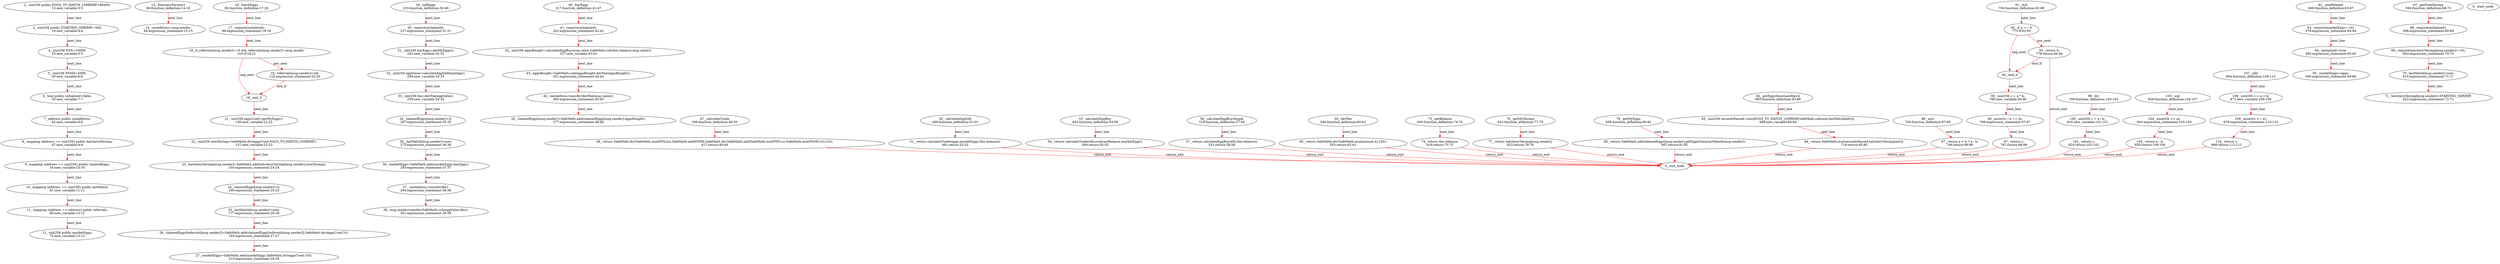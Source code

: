 digraph  {
13 [label="2_ uint256 public EGGS_TO_HATCH_1SHRIMP=86400;\n13-new_variable-3-3", type_label=new_variable];
19 [label="3_ uint256 public STARTING_SHRIMP=300;\n19-new_variable-4-4", type_label=new_variable];
25 [label="4_ uint256 PSN=10000;\n25-new_variable-5-5", type_label=new_variable];
30 [label="5_ uint256 PSNH=5000;\n30-new_variable-6-6", type_label=new_variable];
35 [label="6_ bool public initialized=false;\n35-new_variable-7-7", type_label=new_variable];
42 [label="7_ address public ceoAddress;\n42-new_variable-8-8", type_label=new_variable];
47 [label="8_ mapping (address => uint256) public hatcheryShrimp;\n47-new_variable-9-9", type_label=new_variable];
54 [label="9_ mapping (address => uint256) public claimedEggs;\n54-new_variable-10-10", type_label=new_variable];
61 [label="10_ mapping (address => uint256) public lastHatch;\n61-new_variable-11-11", type_label=new_variable];
68 [label="11_ mapping (address => address) public referrals;\n68-new_variable-12-12", type_label=new_variable];
75 [label="12_ uint256 public marketEggs;\n75-new_variable-13-13", type_label=new_variable];
80 [label="13_ DinosaurFarmer2\n80-function_definition-14-16", type_label=function_definition];
84 [label="14_ ceoAddress=msg.sender;\n84-expression_statement-15-15", type_label=expression_statement];
90 [label="16_ hatchEggs\n90-function_definition-17-29", type_label=function_definition];
98 [label="17_ require(initialized);\n98-expression_statement-18-18", type_label=expression_statement];
103 [label="18_ if_referrals[msg.sender]==0 && referrals[msg.sender]!=msg.sender\n103-if-19-21", type_label=if];
986 [label="18_ end_if", type_label=end_if];
122 [label="19_ referrals[msg.sender]=ref;\n122-expression_statement-20-20", type_label=expression_statement];
130 [label="21_ uint256 eggsUsed=getMyEggs();\n130-new_variable-22-22", type_label=new_variable];
137 [label="22_ uint256 newShrimp=SafeMath.div(eggsUsed,EGGS_TO_HATCH_1SHRIMP);\n137-new_variable-23-23", type_label=new_variable];
150 [label="23_ hatcheryShrimp[msg.sender]=SafeMath.add(hatcheryShrimp[msg.sender],newShrimp);\n150-expression_statement-24-24", type_label=expression_statement];
169 [label="24_ claimedEggs[msg.sender]=0;\n169-expression_statement-25-25", type_label=expression_statement];
177 [label="25_ lastHatch[msg.sender]=now;\n177-expression_statement-26-26", type_label=expression_statement];
185 [label="26_ claimedEggs[referrals[msg.sender]]=SafeMath.add(claimedEggs[referrals[msg.sender]],SafeMath.div(eggsUsed,5));\n185-expression_statement-27-27", type_label=expression_statement];
215 [label="27_ marketEggs=SafeMath.add(marketEggs,SafeMath.div(eggsUsed,10));\n215-expression_statement-28-28", type_label=expression_statement];
233 [label="29_ sellEggs\n233-function_definition-30-40", type_label=function_definition];
237 [label="30_ require(initialized);\n237-expression_statement-31-31", type_label=expression_statement];
242 [label="31_ uint256 hasEggs=getMyEggs();\n242-new_variable-32-32", type_label=new_variable];
249 [label="32_ uint256 eggValue=calculateEggSell(hasEggs);\n249-new_variable-33-33", type_label=new_variable];
258 [label="33_ uint256 fee=devFee(eggValue);\n258-new_variable-34-34", type_label=new_variable];
267 [label="34_ claimedEggs[msg.sender]=0;\n267-expression_statement-35-35", type_label=expression_statement];
275 [label="35_ lastHatch[msg.sender]=now;\n275-expression_statement-36-36", type_label=expression_statement];
283 [label="36_ marketEggs=SafeMath.add(marketEggs,hasEggs);\n283-expression_statement-37-37", type_label=expression_statement];
294 [label="37_ ceoAddress.transfer(fee);\n294-expression_statement-38-38", type_label=expression_statement];
301 [label="38_ msg.sender.transfer(SafeMath.sub(eggValue,fee));\n301-expression_statement-39-39", type_label=expression_statement];
317 [label="40_ buyEggs\n317-function_definition-41-47", type_label=function_definition];
322 [label="41_ require(initialized);\n322-expression_statement-42-42", type_label=expression_statement];
327 [label="42_ uint256 eggsBought=calculateEggBuy(msg.value,SafeMath.sub(this.balance,msg.value));\n327-new_variable-43-43", type_label=new_variable];
351 [label="43_ eggsBought=SafeMath.sub(eggsBought,devFee(eggsBought));\n351-expression_statement-44-44", type_label=expression_statement];
365 [label="44_ ceoAddress.transfer(devFee(msg.value));\n365-expression_statement-45-45", type_label=expression_statement];
377 [label="45_ claimedEggs[msg.sender]=SafeMath.add(claimedEggs[msg.sender],eggsBought);\n377-expression_statement-46-46", type_label=expression_statement];
396 [label="47_ calculateTrade\n396-function_definition-48-50", type_label=function_definition];
417 [label="48_ return SafeMath.div(SafeMath.mul(PSN,bs),SafeMath.add(PSNH,SafeMath.div(SafeMath.add(SafeMath.mul(PSN,rs),SafeMath.mul(PSNH,rt)),rt)));\n417-return-49-49", type_label=return];
468 [label="50_ calculateEggSell\n468-function_definition-51-53", type_label=function_definition];
481 [label="51_ return calculateTrade(eggs,marketEggs,this.balance);\n481-return-52-52", type_label=return];
492 [label="53_ calculateEggBuy\n492-function_definition-54-56", type_label=function_definition];
509 [label="54_ return calculateTrade(eth,contractBalance,marketEggs);\n509-return-55-55", type_label=return];
518 [label="56_ calculateEggBuySimple\n518-function_definition-57-59", type_label=function_definition];
531 [label="57_ return calculateEggBuy(eth,this.balance);\n531-return-58-58", type_label=return];
540 [label="59_ devFee\n540-function_definition-60-62", type_label=function_definition];
553 [label="60_ return SafeMath.div(SafeMath.mul(amount,4),100);\n553-return-61-61", type_label=return];
569 [label="62_ seedMarket\n569-function_definition-63-67", type_label=function_definition];
578 [label="63_ require(marketEggs==0);\n578-expression_statement-64-64", type_label=expression_statement];
585 [label="64_ initialized=true;\n585-expression_statement-65-65", type_label=expression_statement];
590 [label="65_ marketEggs=eggs;\n590-expression_statement-66-66", type_label=expression_statement];
594 [label="67_ getFreeShrimp\n594-function_definition-68-73", type_label=function_definition];
598 [label="68_ require(initialized);\n598-expression_statement-69-69", type_label=expression_statement];
603 [label="69_ require(hatcheryShrimp[msg.sender]==0);\n603-expression_statement-70-70", type_label=expression_statement];
614 [label="70_ lastHatch[msg.sender]=now;\n614-expression_statement-71-71", type_label=expression_statement];
622 [label="71_ hatcheryShrimp[msg.sender]=STARTING_SHRIMP;\n622-expression_statement-72-72", type_label=expression_statement];
630 [label="73_ getBalance\n630-function_definition-74-76", type_label=function_definition];
639 [label="74_ return this.balance;\n639-return-75-75", type_label=return];
643 [label="76_ getMyShrimp\n643-function_definition-77-79", type_label=function_definition];
652 [label="77_ return hatcheryShrimp[msg.sender];\n652-return-78-78", type_label=return];
658 [label="79_ getMyEggs\n658-function_definition-80-82", type_label=function_definition];
667 [label="80_ return SafeMath.add(claimedEggs[msg.sender],getEggsSinceLastHatch(msg.sender));\n667-return-81-81", type_label=return];
685 [label="82_ getEggsSinceLastHatch\n685-function_definition-83-86", type_label=function_definition];
698 [label="83_ uint256 secondsPassed=min(EGGS_TO_HATCH_1SHRIMP,SafeMath.sub(now,lastHatch[adr]));\n698-new_variable-84-84", type_label=new_variable];
718 [label="84_ return SafeMath.mul(secondsPassed,hatcheryShrimp[adr]);\n718-return-85-85", type_label=return];
729 [label="86_ min\n729-function_definition-87-89", type_label=function_definition];
746 [label="87_ return a < b ? a : b;\n746-return-88-88", type_label=return];
756 [label="91_ mul\n756-function_definition-92-99", type_label=function_definition];
773 [label="92_ if_a == 0\n773-if-93-95", type_label=if];
1656 [label="92_ end_if", type_label=end_if];
778 [label="93_ return 0;\n778-return-94-94", type_label=return];
780 [label="95_ uint256 c = a * b;\n780-new_variable-96-96", type_label=new_variable];
788 [label="96_ assert(c / a == b);\n788-expression_statement-97-97", type_label=expression_statement];
797 [label="97_ return c;\n797-return-98-98", type_label=return];
799 [label="99_ div\n799-function_definition-100-103", type_label=function_definition];
816 [label="100_ uint256 c = a / b;\n816-new_variable-101-101", type_label=new_variable];
824 [label="101_ return c;\n824-return-102-102", type_label=return];
826 [label="103_ sub\n826-function_definition-104-107", type_label=function_definition];
843 [label="104_ assert(b <= a);\n843-expression_statement-105-105", type_label=expression_statement];
850 [label="105_ return a - b;\n850-return-106-106", type_label=return];
854 [label="107_ add\n854-function_definition-108-112", type_label=function_definition];
871 [label="108_ uint256 c = a + b;\n871-new_variable-109-109", type_label=new_variable];
879 [label="109_ assert(c >= a);\n879-expression_statement-110-110", type_label=expression_statement];
886 [label="110_ return c;\n886-return-111-111", type_label=return];
1 [label="0_ start_node", type_label=start];
2 [label="0_ exit_node", type_label=exit];
13 -> 19  [color=red, controlflow_type=next_line, edge_type=CFG_edge, key=0, label=next_line];
19 -> 25  [color=red, controlflow_type=next_line, edge_type=CFG_edge, key=0, label=next_line];
25 -> 30  [color=red, controlflow_type=next_line, edge_type=CFG_edge, key=0, label=next_line];
30 -> 35  [color=red, controlflow_type=next_line, edge_type=CFG_edge, key=0, label=next_line];
35 -> 42  [color=red, controlflow_type=next_line, edge_type=CFG_edge, key=0, label=next_line];
42 -> 47  [color=red, controlflow_type=next_line, edge_type=CFG_edge, key=0, label=next_line];
47 -> 54  [color=red, controlflow_type=next_line, edge_type=CFG_edge, key=0, label=next_line];
54 -> 61  [color=red, controlflow_type=next_line, edge_type=CFG_edge, key=0, label=next_line];
61 -> 68  [color=red, controlflow_type=next_line, edge_type=CFG_edge, key=0, label=next_line];
68 -> 75  [color=red, controlflow_type=next_line, edge_type=CFG_edge, key=0, label=next_line];
80 -> 84  [color=red, controlflow_type=next_line, edge_type=CFG_edge, key=0, label=next_line];
90 -> 98  [color=red, controlflow_type=next_line, edge_type=CFG_edge, key=0, label=next_line];
98 -> 103  [color=red, controlflow_type=next_line, edge_type=CFG_edge, key=0, label=next_line];
103 -> 122  [color=red, controlflow_type=pos_next, edge_type=CFG_edge, key=0, label=pos_next];
103 -> 986  [color=red, controlflow_type=neg_next, edge_type=CFG_edge, key=0, label=neg_next];
986 -> 130  [color=red, controlflow_type=next_line, edge_type=CFG_edge, key=0, label=next_line];
122 -> 986  [color=red, controlflow_type=end_if, edge_type=CFG_edge, key=0, label=end_if];
130 -> 137  [color=red, controlflow_type=next_line, edge_type=CFG_edge, key=0, label=next_line];
137 -> 150  [color=red, controlflow_type=next_line, edge_type=CFG_edge, key=0, label=next_line];
150 -> 169  [color=red, controlflow_type=next_line, edge_type=CFG_edge, key=0, label=next_line];
169 -> 177  [color=red, controlflow_type=next_line, edge_type=CFG_edge, key=0, label=next_line];
177 -> 185  [color=red, controlflow_type=next_line, edge_type=CFG_edge, key=0, label=next_line];
185 -> 215  [color=red, controlflow_type=next_line, edge_type=CFG_edge, key=0, label=next_line];
233 -> 237  [color=red, controlflow_type=next_line, edge_type=CFG_edge, key=0, label=next_line];
237 -> 242  [color=red, controlflow_type=next_line, edge_type=CFG_edge, key=0, label=next_line];
242 -> 249  [color=red, controlflow_type=next_line, edge_type=CFG_edge, key=0, label=next_line];
249 -> 258  [color=red, controlflow_type=next_line, edge_type=CFG_edge, key=0, label=next_line];
258 -> 267  [color=red, controlflow_type=next_line, edge_type=CFG_edge, key=0, label=next_line];
267 -> 275  [color=red, controlflow_type=next_line, edge_type=CFG_edge, key=0, label=next_line];
275 -> 283  [color=red, controlflow_type=next_line, edge_type=CFG_edge, key=0, label=next_line];
283 -> 294  [color=red, controlflow_type=next_line, edge_type=CFG_edge, key=0, label=next_line];
294 -> 301  [color=red, controlflow_type=next_line, edge_type=CFG_edge, key=0, label=next_line];
317 -> 322  [color=red, controlflow_type=next_line, edge_type=CFG_edge, key=0, label=next_line];
322 -> 327  [color=red, controlflow_type=next_line, edge_type=CFG_edge, key=0, label=next_line];
327 -> 351  [color=red, controlflow_type=next_line, edge_type=CFG_edge, key=0, label=next_line];
351 -> 365  [color=red, controlflow_type=next_line, edge_type=CFG_edge, key=0, label=next_line];
365 -> 377  [color=red, controlflow_type=next_line, edge_type=CFG_edge, key=0, label=next_line];
396 -> 417  [color=red, controlflow_type=next_line, edge_type=CFG_edge, key=0, label=next_line];
417 -> 2  [color=red, controlflow_type=return_exit, edge_type=CFG_edge, key=0, label=return_exit];
468 -> 481  [color=red, controlflow_type=next_line, edge_type=CFG_edge, key=0, label=next_line];
481 -> 2  [color=red, controlflow_type=return_exit, edge_type=CFG_edge, key=0, label=return_exit];
492 -> 509  [color=red, controlflow_type=next_line, edge_type=CFG_edge, key=0, label=next_line];
509 -> 2  [color=red, controlflow_type=return_exit, edge_type=CFG_edge, key=0, label=return_exit];
518 -> 531  [color=red, controlflow_type=next_line, edge_type=CFG_edge, key=0, label=next_line];
531 -> 2  [color=red, controlflow_type=return_exit, edge_type=CFG_edge, key=0, label=return_exit];
540 -> 553  [color=red, controlflow_type=next_line, edge_type=CFG_edge, key=0, label=next_line];
553 -> 2  [color=red, controlflow_type=return_exit, edge_type=CFG_edge, key=0, label=return_exit];
569 -> 578  [color=red, controlflow_type=next_line, edge_type=CFG_edge, key=0, label=next_line];
578 -> 585  [color=red, controlflow_type=next_line, edge_type=CFG_edge, key=0, label=next_line];
585 -> 590  [color=red, controlflow_type=next_line, edge_type=CFG_edge, key=0, label=next_line];
594 -> 598  [color=red, controlflow_type=next_line, edge_type=CFG_edge, key=0, label=next_line];
598 -> 603  [color=red, controlflow_type=next_line, edge_type=CFG_edge, key=0, label=next_line];
603 -> 614  [color=red, controlflow_type=next_line, edge_type=CFG_edge, key=0, label=next_line];
614 -> 622  [color=red, controlflow_type=next_line, edge_type=CFG_edge, key=0, label=next_line];
630 -> 639  [color=red, controlflow_type=next_line, edge_type=CFG_edge, key=0, label=next_line];
639 -> 2  [color=red, controlflow_type=return_exit, edge_type=CFG_edge, key=0, label=return_exit];
643 -> 652  [color=red, controlflow_type=next_line, edge_type=CFG_edge, key=0, label=next_line];
652 -> 2  [color=red, controlflow_type=return_exit, edge_type=CFG_edge, key=0, label=return_exit];
658 -> 667  [color=red, controlflow_type=next_line, edge_type=CFG_edge, key=0, label=next_line];
667 -> 2  [color=red, controlflow_type=return_exit, edge_type=CFG_edge, key=0, label=return_exit];
685 -> 698  [color=red, controlflow_type=next_line, edge_type=CFG_edge, key=0, label=next_line];
698 -> 718  [color=red, controlflow_type=next_line, edge_type=CFG_edge, key=0, label=next_line];
718 -> 2  [color=red, controlflow_type=return_exit, edge_type=CFG_edge, key=0, label=return_exit];
729 -> 746  [color=red, controlflow_type=next_line, edge_type=CFG_edge, key=0, label=next_line];
746 -> 2  [color=red, controlflow_type=return_exit, edge_type=CFG_edge, key=0, label=return_exit];
756 -> 773  [color=red, controlflow_type=next_line, edge_type=CFG_edge, key=0, label=next_line];
773 -> 778  [color=red, controlflow_type=pos_next, edge_type=CFG_edge, key=0, label=pos_next];
773 -> 1656  [color=red, controlflow_type=neg_next, edge_type=CFG_edge, key=0, label=neg_next];
1656 -> 780  [color=red, controlflow_type=next_line, edge_type=CFG_edge, key=0, label=next_line];
778 -> 1656  [color=red, controlflow_type=end_if, edge_type=CFG_edge, key=0, label=end_if];
778 -> 2  [color=red, controlflow_type=return_exit, edge_type=CFG_edge, key=0, label=return_exit];
780 -> 788  [color=red, controlflow_type=next_line, edge_type=CFG_edge, key=0, label=next_line];
788 -> 797  [color=red, controlflow_type=next_line, edge_type=CFG_edge, key=0, label=next_line];
797 -> 2  [color=red, controlflow_type=return_exit, edge_type=CFG_edge, key=0, label=return_exit];
799 -> 816  [color=red, controlflow_type=next_line, edge_type=CFG_edge, key=0, label=next_line];
816 -> 824  [color=red, controlflow_type=next_line, edge_type=CFG_edge, key=0, label=next_line];
824 -> 2  [color=red, controlflow_type=return_exit, edge_type=CFG_edge, key=0, label=return_exit];
826 -> 843  [color=red, controlflow_type=next_line, edge_type=CFG_edge, key=0, label=next_line];
843 -> 850  [color=red, controlflow_type=next_line, edge_type=CFG_edge, key=0, label=next_line];
850 -> 2  [color=red, controlflow_type=return_exit, edge_type=CFG_edge, key=0, label=return_exit];
854 -> 871  [color=red, controlflow_type=next_line, edge_type=CFG_edge, key=0, label=next_line];
871 -> 879  [color=red, controlflow_type=next_line, edge_type=CFG_edge, key=0, label=next_line];
879 -> 886  [color=red, controlflow_type=next_line, edge_type=CFG_edge, key=0, label=next_line];
886 -> 2  [color=red, controlflow_type=return_exit, edge_type=CFG_edge, key=0, label=return_exit];
}
